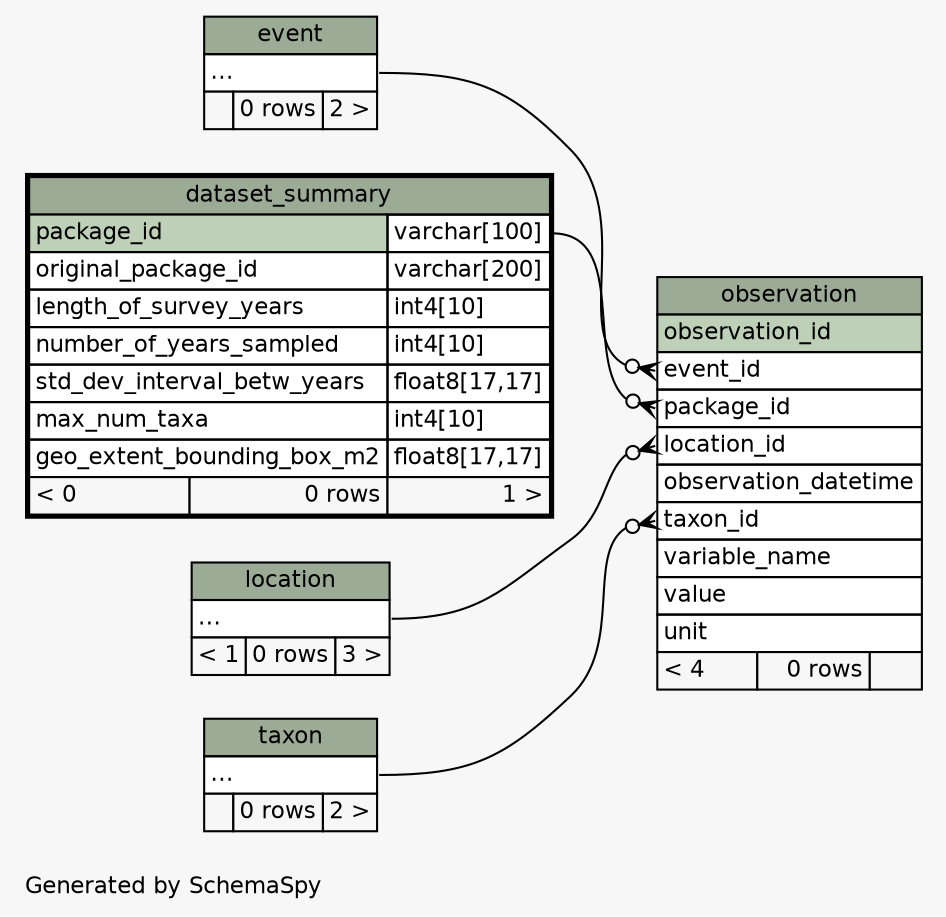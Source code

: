 // dot 2.38.0 on Mac OS X 10.11.6
// SchemaSpy rev 590
digraph "twoDegreesRelationshipsDiagram" {
  graph [
    rankdir="RL"
    bgcolor="#f7f7f7"
    label="\nGenerated by SchemaSpy"
    labeljust="l"
    nodesep="0.18"
    ranksep="0.46"
    fontname="Helvetica"
    fontsize="11"
  ];
  node [
    fontname="Helvetica"
    fontsize="11"
    shape="plaintext"
  ];
  edge [
    arrowsize="0.8"
  ];
  "observation":"event_id":w -> "event":"elipses":e [arrowhead=none dir=back arrowtail=crowodot];
  "observation":"location_id":w -> "location":"elipses":e [arrowhead=none dir=back arrowtail=crowodot];
  "observation":"package_id":w -> "dataset_summary":"package_id.type":e [arrowhead=none dir=back arrowtail=crowodot];
  "observation":"taxon_id":w -> "taxon":"elipses":e [arrowhead=none dir=back arrowtail=crowodot];
  "dataset_summary" [
    label=<
    <TABLE BORDER="2" CELLBORDER="1" CELLSPACING="0" BGCOLOR="#ffffff">
      <TR><TD COLSPAN="3" BGCOLOR="#9bab96" ALIGN="CENTER">dataset_summary</TD></TR>
      <TR><TD PORT="package_id" COLSPAN="2" BGCOLOR="#bed1b8" ALIGN="LEFT">package_id</TD><TD PORT="package_id.type" ALIGN="LEFT">varchar[100]</TD></TR>
      <TR><TD PORT="original_package_id" COLSPAN="2" ALIGN="LEFT">original_package_id</TD><TD PORT="original_package_id.type" ALIGN="LEFT">varchar[200]</TD></TR>
      <TR><TD PORT="length_of_survey_years" COLSPAN="2" ALIGN="LEFT">length_of_survey_years</TD><TD PORT="length_of_survey_years.type" ALIGN="LEFT">int4[10]</TD></TR>
      <TR><TD PORT="number_of_years_sampled" COLSPAN="2" ALIGN="LEFT">number_of_years_sampled</TD><TD PORT="number_of_years_sampled.type" ALIGN="LEFT">int4[10]</TD></TR>
      <TR><TD PORT="std_dev_interval_betw_years" COLSPAN="2" ALIGN="LEFT">std_dev_interval_betw_years</TD><TD PORT="std_dev_interval_betw_years.type" ALIGN="LEFT">float8[17,17]</TD></TR>
      <TR><TD PORT="max_num_taxa" COLSPAN="2" ALIGN="LEFT">max_num_taxa</TD><TD PORT="max_num_taxa.type" ALIGN="LEFT">int4[10]</TD></TR>
      <TR><TD PORT="geo_extent_bounding_box_m2" COLSPAN="2" ALIGN="LEFT">geo_extent_bounding_box_m2</TD><TD PORT="geo_extent_bounding_box_m2.type" ALIGN="LEFT">float8[17,17]</TD></TR>
      <TR><TD ALIGN="LEFT" BGCOLOR="#f7f7f7">&lt; 0</TD><TD ALIGN="RIGHT" BGCOLOR="#f7f7f7">0 rows</TD><TD ALIGN="RIGHT" BGCOLOR="#f7f7f7">1 &gt;</TD></TR>
    </TABLE>>
    URL="dataset_summary.html"
    tooltip="dataset_summary"
  ];
  "event" [
    label=<
    <TABLE BORDER="0" CELLBORDER="1" CELLSPACING="0" BGCOLOR="#ffffff">
      <TR><TD COLSPAN="3" BGCOLOR="#9bab96" ALIGN="CENTER">event</TD></TR>
      <TR><TD PORT="elipses" COLSPAN="3" ALIGN="LEFT">...</TD></TR>
      <TR><TD ALIGN="LEFT" BGCOLOR="#f7f7f7">  </TD><TD ALIGN="RIGHT" BGCOLOR="#f7f7f7">0 rows</TD><TD ALIGN="RIGHT" BGCOLOR="#f7f7f7">2 &gt;</TD></TR>
    </TABLE>>
    URL="event.html"
    tooltip="event"
  ];
  "location" [
    label=<
    <TABLE BORDER="0" CELLBORDER="1" CELLSPACING="0" BGCOLOR="#ffffff">
      <TR><TD COLSPAN="3" BGCOLOR="#9bab96" ALIGN="CENTER">location</TD></TR>
      <TR><TD PORT="elipses" COLSPAN="3" ALIGN="LEFT">...</TD></TR>
      <TR><TD ALIGN="LEFT" BGCOLOR="#f7f7f7">&lt; 1</TD><TD ALIGN="RIGHT" BGCOLOR="#f7f7f7">0 rows</TD><TD ALIGN="RIGHT" BGCOLOR="#f7f7f7">3 &gt;</TD></TR>
    </TABLE>>
    URL="location.html"
    tooltip="location"
  ];
  "observation" [
    label=<
    <TABLE BORDER="0" CELLBORDER="1" CELLSPACING="0" BGCOLOR="#ffffff">
      <TR><TD COLSPAN="3" BGCOLOR="#9bab96" ALIGN="CENTER">observation</TD></TR>
      <TR><TD PORT="observation_id" COLSPAN="3" BGCOLOR="#bed1b8" ALIGN="LEFT">observation_id</TD></TR>
      <TR><TD PORT="event_id" COLSPAN="3" ALIGN="LEFT">event_id</TD></TR>
      <TR><TD PORT="package_id" COLSPAN="3" ALIGN="LEFT">package_id</TD></TR>
      <TR><TD PORT="location_id" COLSPAN="3" ALIGN="LEFT">location_id</TD></TR>
      <TR><TD PORT="observation_datetime" COLSPAN="3" ALIGN="LEFT">observation_datetime</TD></TR>
      <TR><TD PORT="taxon_id" COLSPAN="3" ALIGN="LEFT">taxon_id</TD></TR>
      <TR><TD PORT="variable_name" COLSPAN="3" ALIGN="LEFT">variable_name</TD></TR>
      <TR><TD PORT="value" COLSPAN="3" ALIGN="LEFT">value</TD></TR>
      <TR><TD PORT="unit" COLSPAN="3" ALIGN="LEFT">unit</TD></TR>
      <TR><TD ALIGN="LEFT" BGCOLOR="#f7f7f7">&lt; 4</TD><TD ALIGN="RIGHT" BGCOLOR="#f7f7f7">0 rows</TD><TD ALIGN="RIGHT" BGCOLOR="#f7f7f7">  </TD></TR>
    </TABLE>>
    URL="observation.html"
    tooltip="observation"
  ];
  "taxon" [
    label=<
    <TABLE BORDER="0" CELLBORDER="1" CELLSPACING="0" BGCOLOR="#ffffff">
      <TR><TD COLSPAN="3" BGCOLOR="#9bab96" ALIGN="CENTER">taxon</TD></TR>
      <TR><TD PORT="elipses" COLSPAN="3" ALIGN="LEFT">...</TD></TR>
      <TR><TD ALIGN="LEFT" BGCOLOR="#f7f7f7">  </TD><TD ALIGN="RIGHT" BGCOLOR="#f7f7f7">0 rows</TD><TD ALIGN="RIGHT" BGCOLOR="#f7f7f7">2 &gt;</TD></TR>
    </TABLE>>
    URL="taxon.html"
    tooltip="taxon"
  ];
}
